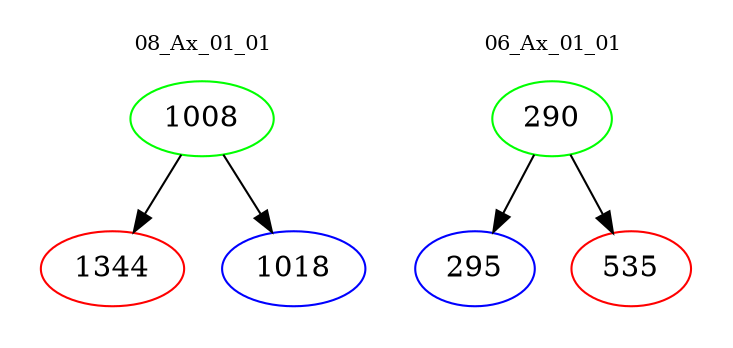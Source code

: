 digraph{
subgraph cluster_0 {
color = white
label = "08_Ax_01_01";
fontsize=10;
T0_1008 [label="1008", color="green"]
T0_1008 -> T0_1344 [color="black"]
T0_1344 [label="1344", color="red"]
T0_1008 -> T0_1018 [color="black"]
T0_1018 [label="1018", color="blue"]
}
subgraph cluster_1 {
color = white
label = "06_Ax_01_01";
fontsize=10;
T1_290 [label="290", color="green"]
T1_290 -> T1_295 [color="black"]
T1_295 [label="295", color="blue"]
T1_290 -> T1_535 [color="black"]
T1_535 [label="535", color="red"]
}
}

